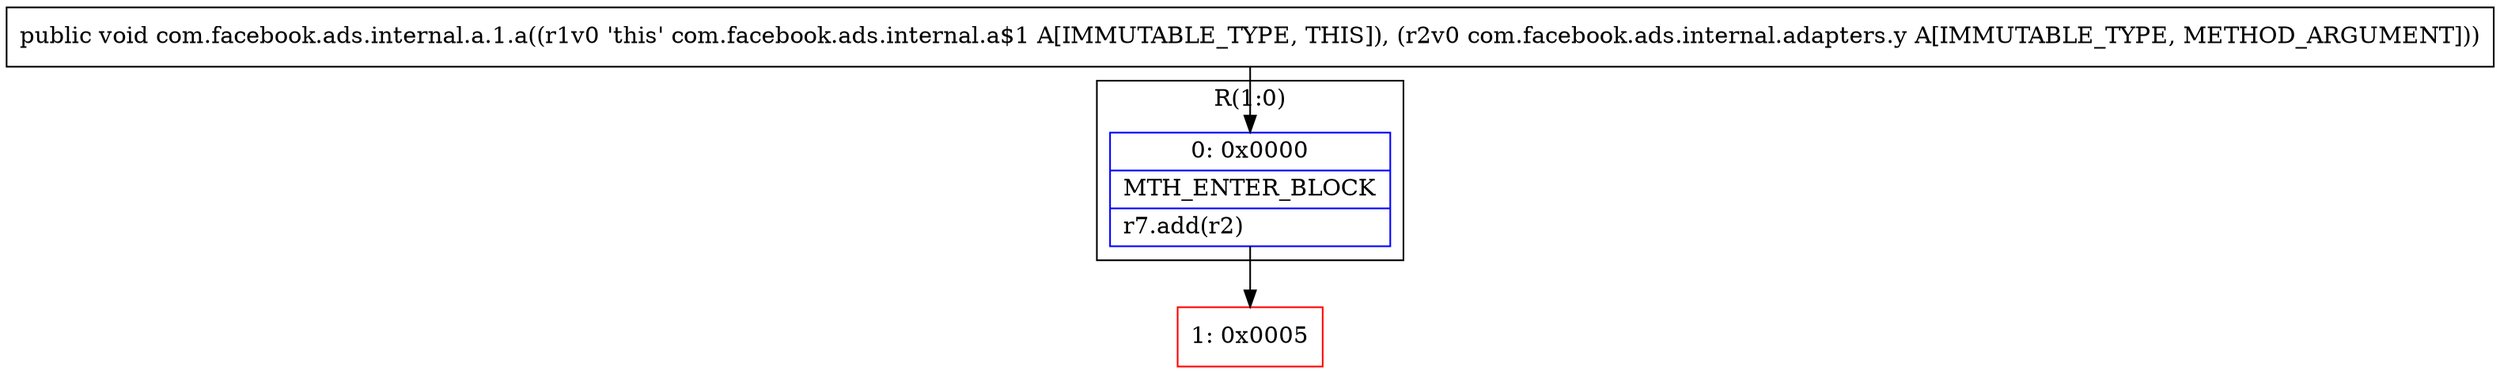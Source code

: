 digraph "CFG forcom.facebook.ads.internal.a.1.a(Lcom\/facebook\/ads\/internal\/adapters\/y;)V" {
subgraph cluster_Region_742228509 {
label = "R(1:0)";
node [shape=record,color=blue];
Node_0 [shape=record,label="{0\:\ 0x0000|MTH_ENTER_BLOCK\l|r7.add(r2)\l}"];
}
Node_1 [shape=record,color=red,label="{1\:\ 0x0005}"];
MethodNode[shape=record,label="{public void com.facebook.ads.internal.a.1.a((r1v0 'this' com.facebook.ads.internal.a$1 A[IMMUTABLE_TYPE, THIS]), (r2v0 com.facebook.ads.internal.adapters.y A[IMMUTABLE_TYPE, METHOD_ARGUMENT])) }"];
MethodNode -> Node_0;
Node_0 -> Node_1;
}

